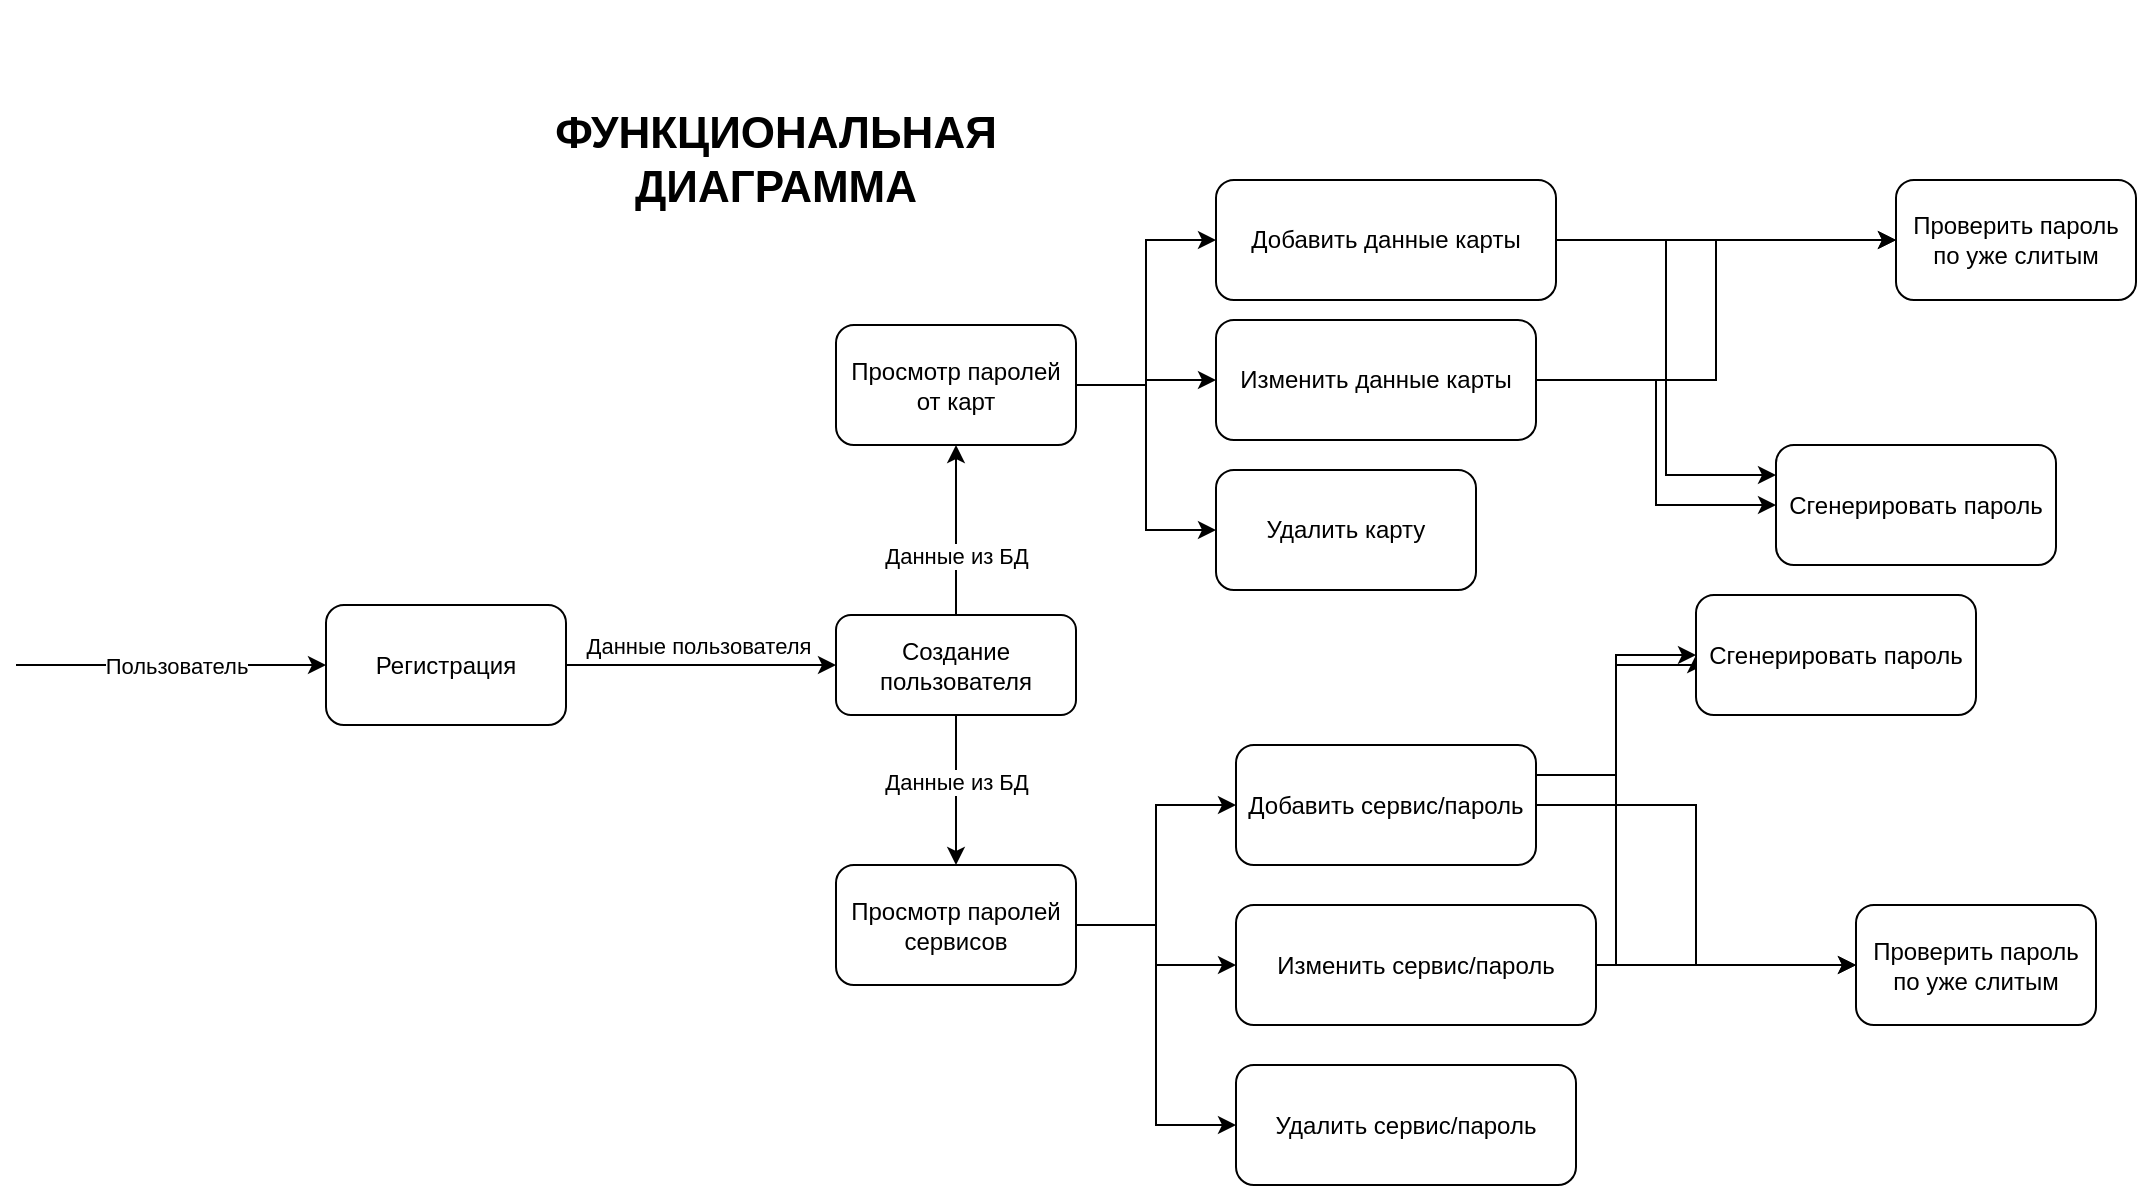 <mxfile version="22.1.16" type="device">
  <diagram name="Страница — 1" id="t58dsQ66D5s-zgrR1KKS">
    <mxGraphModel dx="2040" dy="304" grid="1" gridSize="10" guides="1" tooltips="1" connect="1" arrows="1" fold="1" page="1" pageScale="1" pageWidth="827" pageHeight="1169" math="0" shadow="0">
      <root>
        <mxCell id="0" />
        <mxCell id="1" parent="0" />
        <mxCell id="rqjNP4Dof35-LxQoOWY4-1" value="&lt;span style=&quot;font-size: 22px;&quot;&gt;&lt;b&gt;ФУНКЦИОНАЛЬНАЯ&lt;br&gt;ДИАГРАММА&lt;br&gt;&lt;/b&gt;&lt;/span&gt;" style="text;html=1;strokeColor=none;fillColor=none;align=center;verticalAlign=middle;whiteSpace=wrap;rounded=0;" vertex="1" parent="1">
          <mxGeometry x="1090" y="1230" width="320" height="160" as="geometry" />
        </mxCell>
        <mxCell id="rqjNP4Dof35-LxQoOWY4-2" value="" style="endArrow=classic;html=1;rounded=0;entryX=0;entryY=0.5;entryDx=0;entryDy=0;" edge="1" parent="1">
          <mxGeometry width="50" height="50" relative="1" as="geometry">
            <mxPoint x="870" y="1562.5" as="sourcePoint" />
            <mxPoint x="1025" y="1562.5" as="targetPoint" />
          </mxGeometry>
        </mxCell>
        <mxCell id="rqjNP4Dof35-LxQoOWY4-3" value="Пользователь" style="edgeLabel;html=1;align=center;verticalAlign=middle;resizable=0;points=[];" vertex="1" connectable="0" parent="rqjNP4Dof35-LxQoOWY4-2">
          <mxGeometry x="-0.22" y="-1" relative="1" as="geometry">
            <mxPoint x="19" y="-1" as="offset" />
          </mxGeometry>
        </mxCell>
        <mxCell id="rqjNP4Dof35-LxQoOWY4-4" style="edgeStyle=orthogonalEdgeStyle;rounded=0;orthogonalLoop=1;jettySize=auto;html=1;exitX=0.5;exitY=0;exitDx=0;exitDy=0;entryX=0.5;entryY=1;entryDx=0;entryDy=0;" edge="1" parent="1" source="rqjNP4Dof35-LxQoOWY4-33" target="rqjNP4Dof35-LxQoOWY4-11">
          <mxGeometry relative="1" as="geometry">
            <Array as="points">
              <mxPoint x="1340" y="1532.5" />
              <mxPoint x="1340" y="1532.5" />
            </Array>
          </mxGeometry>
        </mxCell>
        <mxCell id="rqjNP4Dof35-LxQoOWY4-5" value="Данные из БД" style="edgeLabel;html=1;align=center;verticalAlign=middle;resizable=0;points=[];" vertex="1" connectable="0" parent="rqjNP4Dof35-LxQoOWY4-4">
          <mxGeometry x="0.108" relative="1" as="geometry">
            <mxPoint y="17" as="offset" />
          </mxGeometry>
        </mxCell>
        <mxCell id="rqjNP4Dof35-LxQoOWY4-6" style="edgeStyle=orthogonalEdgeStyle;rounded=0;orthogonalLoop=1;jettySize=auto;html=1;exitX=0.5;exitY=1;exitDx=0;exitDy=0;entryX=0.5;entryY=0;entryDx=0;entryDy=0;" edge="1" parent="1" source="rqjNP4Dof35-LxQoOWY4-33" target="rqjNP4Dof35-LxQoOWY4-16">
          <mxGeometry relative="1" as="geometry">
            <Array as="points" />
          </mxGeometry>
        </mxCell>
        <mxCell id="rqjNP4Dof35-LxQoOWY4-7" value="Данные из БД" style="edgeLabel;html=1;align=center;verticalAlign=middle;resizable=0;points=[];" vertex="1" connectable="0" parent="rqjNP4Dof35-LxQoOWY4-6">
          <mxGeometry x="-0.101" relative="1" as="geometry">
            <mxPoint as="offset" />
          </mxGeometry>
        </mxCell>
        <mxCell id="rqjNP4Dof35-LxQoOWY4-8" style="edgeStyle=orthogonalEdgeStyle;rounded=0;orthogonalLoop=1;jettySize=auto;html=1;entryX=0;entryY=0.5;entryDx=0;entryDy=0;" edge="1" parent="1" source="rqjNP4Dof35-LxQoOWY4-11" target="rqjNP4Dof35-LxQoOWY4-22">
          <mxGeometry relative="1" as="geometry" />
        </mxCell>
        <mxCell id="rqjNP4Dof35-LxQoOWY4-9" style="edgeStyle=orthogonalEdgeStyle;rounded=0;orthogonalLoop=1;jettySize=auto;html=1;exitX=1;exitY=0.5;exitDx=0;exitDy=0;" edge="1" parent="1" source="rqjNP4Dof35-LxQoOWY4-11" target="rqjNP4Dof35-LxQoOWY4-25">
          <mxGeometry relative="1" as="geometry" />
        </mxCell>
        <mxCell id="rqjNP4Dof35-LxQoOWY4-10" style="edgeStyle=orthogonalEdgeStyle;rounded=0;orthogonalLoop=1;jettySize=auto;html=1;exitX=1;exitY=0.5;exitDx=0;exitDy=0;entryX=0;entryY=0.5;entryDx=0;entryDy=0;" edge="1" parent="1" source="rqjNP4Dof35-LxQoOWY4-11" target="rqjNP4Dof35-LxQoOWY4-29">
          <mxGeometry relative="1" as="geometry" />
        </mxCell>
        <mxCell id="rqjNP4Dof35-LxQoOWY4-11" value="Просмотр паролей от карт" style="rounded=1;whiteSpace=wrap;html=1;" vertex="1" parent="1">
          <mxGeometry x="1280" y="1392.5" width="120" height="60" as="geometry" />
        </mxCell>
        <mxCell id="rqjNP4Dof35-LxQoOWY4-12" value="Регистрация" style="rounded=1;whiteSpace=wrap;html=1;" vertex="1" parent="1">
          <mxGeometry x="1025" y="1532.5" width="120" height="60" as="geometry" />
        </mxCell>
        <mxCell id="rqjNP4Dof35-LxQoOWY4-13" style="edgeStyle=orthogonalEdgeStyle;rounded=0;orthogonalLoop=1;jettySize=auto;html=1;exitX=1;exitY=0.5;exitDx=0;exitDy=0;entryX=0;entryY=0.5;entryDx=0;entryDy=0;" edge="1" parent="1" source="rqjNP4Dof35-LxQoOWY4-16" target="rqjNP4Dof35-LxQoOWY4-19">
          <mxGeometry relative="1" as="geometry" />
        </mxCell>
        <mxCell id="rqjNP4Dof35-LxQoOWY4-14" style="edgeStyle=orthogonalEdgeStyle;rounded=0;orthogonalLoop=1;jettySize=auto;html=1;exitX=1;exitY=0.5;exitDx=0;exitDy=0;entryX=0;entryY=0.5;entryDx=0;entryDy=0;" edge="1" parent="1" source="rqjNP4Dof35-LxQoOWY4-16" target="rqjNP4Dof35-LxQoOWY4-28">
          <mxGeometry relative="1" as="geometry" />
        </mxCell>
        <mxCell id="rqjNP4Dof35-LxQoOWY4-15" style="edgeStyle=orthogonalEdgeStyle;rounded=0;orthogonalLoop=1;jettySize=auto;html=1;exitX=1;exitY=0.5;exitDx=0;exitDy=0;entryX=0;entryY=0.5;entryDx=0;entryDy=0;" edge="1" parent="1" source="rqjNP4Dof35-LxQoOWY4-16" target="rqjNP4Dof35-LxQoOWY4-30">
          <mxGeometry relative="1" as="geometry" />
        </mxCell>
        <mxCell id="rqjNP4Dof35-LxQoOWY4-16" value="Просмотр паролей сервисов" style="rounded=1;whiteSpace=wrap;html=1;" vertex="1" parent="1">
          <mxGeometry x="1280" y="1662.5" width="120" height="60" as="geometry" />
        </mxCell>
        <mxCell id="rqjNP4Dof35-LxQoOWY4-17" style="edgeStyle=orthogonalEdgeStyle;rounded=0;orthogonalLoop=1;jettySize=auto;html=1;entryX=0;entryY=0.5;entryDx=0;entryDy=0;" edge="1" parent="1" source="rqjNP4Dof35-LxQoOWY4-19" target="rqjNP4Dof35-LxQoOWY4-35">
          <mxGeometry relative="1" as="geometry" />
        </mxCell>
        <mxCell id="rqjNP4Dof35-LxQoOWY4-18" style="edgeStyle=orthogonalEdgeStyle;rounded=0;orthogonalLoop=1;jettySize=auto;html=1;exitX=1;exitY=0.25;exitDx=0;exitDy=0;entryX=0;entryY=0.5;entryDx=0;entryDy=0;" edge="1" parent="1" source="rqjNP4Dof35-LxQoOWY4-19" target="rqjNP4Dof35-LxQoOWY4-37">
          <mxGeometry relative="1" as="geometry" />
        </mxCell>
        <mxCell id="rqjNP4Dof35-LxQoOWY4-19" value="Добавить сервис/пароль" style="rounded=1;whiteSpace=wrap;html=1;" vertex="1" parent="1">
          <mxGeometry x="1480" y="1602.5" width="150" height="60" as="geometry" />
        </mxCell>
        <mxCell id="rqjNP4Dof35-LxQoOWY4-20" value="" style="edgeStyle=orthogonalEdgeStyle;rounded=0;orthogonalLoop=1;jettySize=auto;html=1;" edge="1" parent="1" source="rqjNP4Dof35-LxQoOWY4-22" target="rqjNP4Dof35-LxQoOWY4-34">
          <mxGeometry relative="1" as="geometry" />
        </mxCell>
        <mxCell id="rqjNP4Dof35-LxQoOWY4-21" style="edgeStyle=orthogonalEdgeStyle;rounded=0;orthogonalLoop=1;jettySize=auto;html=1;entryX=0;entryY=0.25;entryDx=0;entryDy=0;" edge="1" parent="1" source="rqjNP4Dof35-LxQoOWY4-22" target="rqjNP4Dof35-LxQoOWY4-36">
          <mxGeometry relative="1" as="geometry" />
        </mxCell>
        <mxCell id="rqjNP4Dof35-LxQoOWY4-22" value="Добавить данные карты" style="rounded=1;whiteSpace=wrap;html=1;" vertex="1" parent="1">
          <mxGeometry x="1470" y="1320" width="170" height="60" as="geometry" />
        </mxCell>
        <mxCell id="rqjNP4Dof35-LxQoOWY4-23" style="edgeStyle=orthogonalEdgeStyle;rounded=0;orthogonalLoop=1;jettySize=auto;html=1;entryX=0;entryY=0.5;entryDx=0;entryDy=0;" edge="1" parent="1" source="rqjNP4Dof35-LxQoOWY4-25" target="rqjNP4Dof35-LxQoOWY4-34">
          <mxGeometry relative="1" as="geometry" />
        </mxCell>
        <mxCell id="rqjNP4Dof35-LxQoOWY4-24" style="edgeStyle=orthogonalEdgeStyle;rounded=0;orthogonalLoop=1;jettySize=auto;html=1;entryX=0;entryY=0.5;entryDx=0;entryDy=0;" edge="1" parent="1" source="rqjNP4Dof35-LxQoOWY4-25" target="rqjNP4Dof35-LxQoOWY4-36">
          <mxGeometry relative="1" as="geometry" />
        </mxCell>
        <mxCell id="rqjNP4Dof35-LxQoOWY4-25" value="Изменить данные карты" style="rounded=1;whiteSpace=wrap;html=1;" vertex="1" parent="1">
          <mxGeometry x="1470" y="1390" width="160" height="60" as="geometry" />
        </mxCell>
        <mxCell id="rqjNP4Dof35-LxQoOWY4-26" style="edgeStyle=orthogonalEdgeStyle;rounded=0;orthogonalLoop=1;jettySize=auto;html=1;entryX=0;entryY=0.5;entryDx=0;entryDy=0;" edge="1" parent="1" source="rqjNP4Dof35-LxQoOWY4-28" target="rqjNP4Dof35-LxQoOWY4-35">
          <mxGeometry relative="1" as="geometry" />
        </mxCell>
        <mxCell id="rqjNP4Dof35-LxQoOWY4-27" style="edgeStyle=orthogonalEdgeStyle;rounded=0;orthogonalLoop=1;jettySize=auto;html=1;entryX=0;entryY=0.5;entryDx=0;entryDy=0;" edge="1" parent="1" source="rqjNP4Dof35-LxQoOWY4-28" target="rqjNP4Dof35-LxQoOWY4-37">
          <mxGeometry relative="1" as="geometry">
            <Array as="points">
              <mxPoint x="1670" y="1712.5" />
              <mxPoint x="1670" y="1562.5" />
            </Array>
          </mxGeometry>
        </mxCell>
        <mxCell id="rqjNP4Dof35-LxQoOWY4-28" value="Изменить сервис/пароль" style="rounded=1;whiteSpace=wrap;html=1;" vertex="1" parent="1">
          <mxGeometry x="1480" y="1682.5" width="180" height="60" as="geometry" />
        </mxCell>
        <mxCell id="rqjNP4Dof35-LxQoOWY4-29" value="Удалить карту" style="rounded=1;whiteSpace=wrap;html=1;" vertex="1" parent="1">
          <mxGeometry x="1470" y="1465" width="130" height="60" as="geometry" />
        </mxCell>
        <mxCell id="rqjNP4Dof35-LxQoOWY4-30" value="Удалить сервис/пароль" style="rounded=1;whiteSpace=wrap;html=1;" vertex="1" parent="1">
          <mxGeometry x="1480" y="1762.5" width="170" height="60" as="geometry" />
        </mxCell>
        <mxCell id="rqjNP4Dof35-LxQoOWY4-31" value="" style="edgeStyle=orthogonalEdgeStyle;rounded=0;orthogonalLoop=1;jettySize=auto;html=1;exitX=1;exitY=0.5;exitDx=0;exitDy=0;" edge="1" parent="1" source="rqjNP4Dof35-LxQoOWY4-12" target="rqjNP4Dof35-LxQoOWY4-33">
          <mxGeometry relative="1" as="geometry">
            <mxPoint x="1145" y="1562.5" as="sourcePoint" />
            <mxPoint x="1390" y="1562.5" as="targetPoint" />
          </mxGeometry>
        </mxCell>
        <mxCell id="rqjNP4Dof35-LxQoOWY4-32" value="Данные пользователя" style="edgeLabel;html=1;align=center;verticalAlign=middle;resizable=0;points=[];" vertex="1" connectable="0" parent="rqjNP4Dof35-LxQoOWY4-31">
          <mxGeometry x="-0.383" relative="1" as="geometry">
            <mxPoint x="24" y="-10" as="offset" />
          </mxGeometry>
        </mxCell>
        <mxCell id="rqjNP4Dof35-LxQoOWY4-33" value="Создание пользователя" style="rounded=1;whiteSpace=wrap;html=1;" vertex="1" parent="1">
          <mxGeometry x="1280" y="1537.5" width="120" height="50" as="geometry" />
        </mxCell>
        <mxCell id="rqjNP4Dof35-LxQoOWY4-34" value="Проверить пароль по уже слитым" style="whiteSpace=wrap;html=1;rounded=1;" vertex="1" parent="1">
          <mxGeometry x="1810" y="1320" width="120" height="60" as="geometry" />
        </mxCell>
        <mxCell id="rqjNP4Dof35-LxQoOWY4-35" value="Проверить пароль по уже слитым" style="whiteSpace=wrap;html=1;rounded=1;" vertex="1" parent="1">
          <mxGeometry x="1790" y="1682.5" width="120" height="60" as="geometry" />
        </mxCell>
        <mxCell id="rqjNP4Dof35-LxQoOWY4-36" value="Сгенерировать пароль" style="rounded=1;whiteSpace=wrap;html=1;" vertex="1" parent="1">
          <mxGeometry x="1750" y="1452.5" width="140" height="60" as="geometry" />
        </mxCell>
        <mxCell id="rqjNP4Dof35-LxQoOWY4-37" value="Сгенерировать пароль" style="rounded=1;whiteSpace=wrap;html=1;" vertex="1" parent="1">
          <mxGeometry x="1710" y="1527.5" width="140" height="60" as="geometry" />
        </mxCell>
      </root>
    </mxGraphModel>
  </diagram>
</mxfile>
